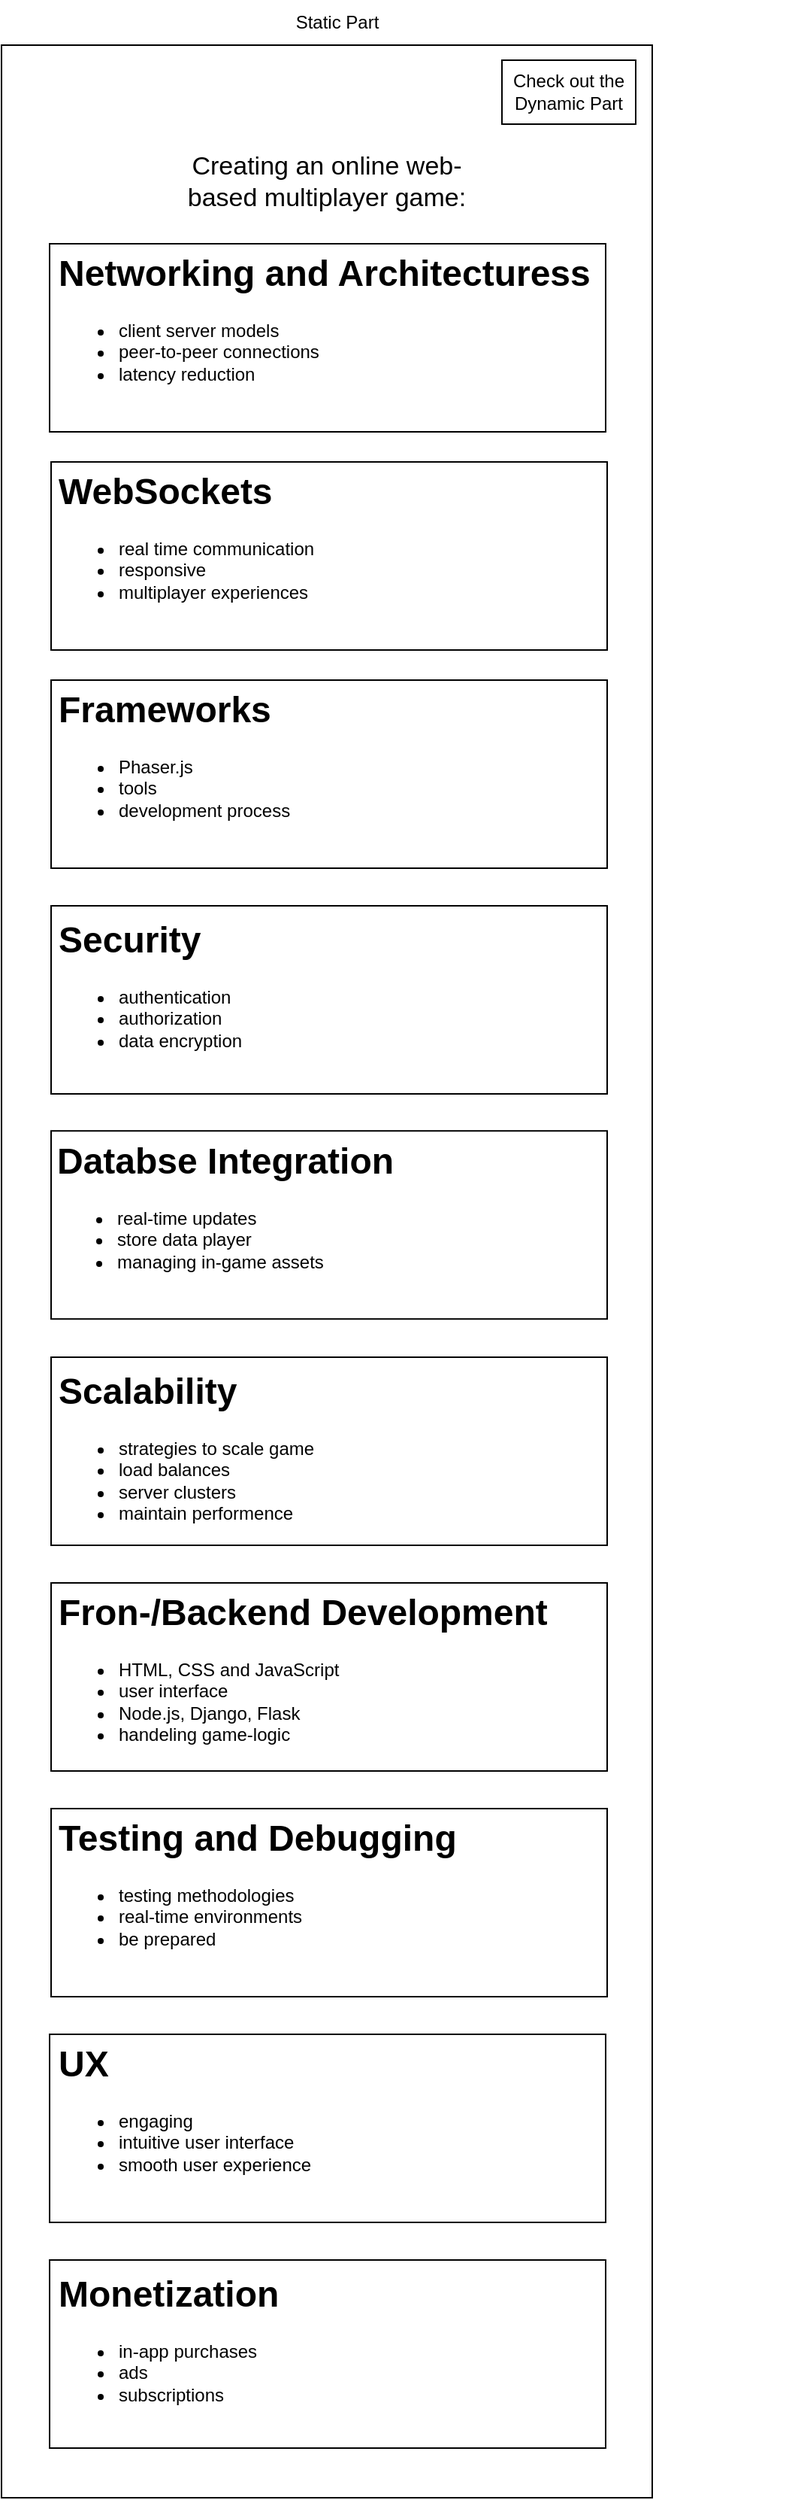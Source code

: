 <mxfile version="22.1.3" type="device">
  <diagram name="Seite-1" id="i6jGfShjnSnYsPg9KVX4">
    <mxGraphModel dx="1945" dy="2687" grid="1" gridSize="10" guides="1" tooltips="1" connect="1" arrows="1" fold="1" page="1" pageScale="1" pageWidth="827" pageHeight="1169" math="0" shadow="0">
      <root>
        <mxCell id="0" />
        <mxCell id="1" parent="0" />
        <mxCell id="f3tUCOnejnwcAm3bIY-e-2" value="" style="rounded=0;whiteSpace=wrap;html=1;" parent="1" vertex="1">
          <mxGeometry x="827" y="-710" width="433" height="1630" as="geometry" />
        </mxCell>
        <mxCell id="YxJ8RS6wdSnqhcy0QSXc-33" value="" style="rounded=0;whiteSpace=wrap;html=1;" parent="1" vertex="1">
          <mxGeometry x="859" y="-578" width="370" height="125" as="geometry" />
        </mxCell>
        <mxCell id="YxJ8RS6wdSnqhcy0QSXc-2" value="Creating an online web-based multiplayer game:" style="text;html=1;strokeColor=none;fillColor=none;align=center;verticalAlign=middle;whiteSpace=wrap;rounded=0;fontSize=17;" parent="1" vertex="1">
          <mxGeometry x="948" y="-637.5" width="191" height="37.5" as="geometry" />
        </mxCell>
        <mxCell id="YxJ8RS6wdSnqhcy0QSXc-32" value="&lt;h1&gt;Networking and Architecturess&lt;/h1&gt;&lt;div&gt;&lt;ul&gt;&lt;li&gt;client server models&lt;/li&gt;&lt;li&gt;peer-to-peer connections&amp;nbsp;&lt;/li&gt;&lt;li&gt;latency reduction&lt;/li&gt;&lt;/ul&gt;&lt;/div&gt;" style="text;html=1;strokeColor=none;fillColor=none;spacing=5;spacingTop=-20;whiteSpace=wrap;overflow=hidden;rounded=0;" parent="1" vertex="1">
          <mxGeometry x="860" y="-578" width="400" height="117.5" as="geometry" />
        </mxCell>
        <mxCell id="YxJ8RS6wdSnqhcy0QSXc-36" value="" style="rounded=0;whiteSpace=wrap;html=1;" parent="1" vertex="1">
          <mxGeometry x="860" y="-433" width="370" height="125" as="geometry" />
        </mxCell>
        <mxCell id="YxJ8RS6wdSnqhcy0QSXc-37" value="" style="rounded=0;whiteSpace=wrap;html=1;" parent="1" vertex="1">
          <mxGeometry x="860" y="-288" width="370" height="125" as="geometry" />
        </mxCell>
        <mxCell id="YxJ8RS6wdSnqhcy0QSXc-38" value="" style="rounded=0;whiteSpace=wrap;html=1;" parent="1" vertex="1">
          <mxGeometry x="860" y="-138" width="370" height="125" as="geometry" />
        </mxCell>
        <mxCell id="YxJ8RS6wdSnqhcy0QSXc-39" value="" style="rounded=0;whiteSpace=wrap;html=1;" parent="1" vertex="1">
          <mxGeometry x="860" y="11.6" width="370" height="125" as="geometry" />
        </mxCell>
        <mxCell id="YxJ8RS6wdSnqhcy0QSXc-40" value="" style="rounded=0;whiteSpace=wrap;html=1;" parent="1" vertex="1">
          <mxGeometry x="860" y="162" width="370" height="125" as="geometry" />
        </mxCell>
        <mxCell id="YxJ8RS6wdSnqhcy0QSXc-41" value="" style="rounded=0;whiteSpace=wrap;html=1;" parent="1" vertex="1">
          <mxGeometry x="860" y="312" width="370" height="125" as="geometry" />
        </mxCell>
        <mxCell id="YxJ8RS6wdSnqhcy0QSXc-42" value="" style="rounded=0;whiteSpace=wrap;html=1;" parent="1" vertex="1">
          <mxGeometry x="859" y="612" width="370" height="125" as="geometry" />
        </mxCell>
        <mxCell id="YxJ8RS6wdSnqhcy0QSXc-43" value="" style="rounded=0;whiteSpace=wrap;html=1;" parent="1" vertex="1">
          <mxGeometry x="860" y="462" width="370" height="125" as="geometry" />
        </mxCell>
        <mxCell id="YxJ8RS6wdSnqhcy0QSXc-44" value="" style="rounded=0;whiteSpace=wrap;html=1;" parent="1" vertex="1">
          <mxGeometry x="859" y="762" width="370" height="125" as="geometry" />
        </mxCell>
        <mxCell id="YxJ8RS6wdSnqhcy0QSXc-45" value="&lt;h1&gt;WebSockets&lt;/h1&gt;&lt;div&gt;&lt;ul&gt;&lt;li&gt;real time communication&lt;/li&gt;&lt;li&gt;responsive&lt;/li&gt;&lt;li&gt;multiplayer experiences&lt;/li&gt;&lt;/ul&gt;&lt;/div&gt;" style="text;html=1;strokeColor=none;fillColor=none;spacing=5;spacingTop=-20;whiteSpace=wrap;overflow=hidden;rounded=0;" parent="1" vertex="1">
          <mxGeometry x="860" y="-433" width="369" height="120" as="geometry" />
        </mxCell>
        <mxCell id="YxJ8RS6wdSnqhcy0QSXc-46" value="&lt;h1&gt;Frameworks&lt;/h1&gt;&lt;div&gt;&lt;ul&gt;&lt;li&gt;Phaser.js&lt;/li&gt;&lt;li&gt;tools&lt;/li&gt;&lt;li&gt;development process&lt;/li&gt;&lt;/ul&gt;&lt;/div&gt;" style="text;html=1;strokeColor=none;fillColor=none;spacing=5;spacingTop=-20;whiteSpace=wrap;overflow=hidden;rounded=0;" parent="1" vertex="1">
          <mxGeometry x="860" y="-288" width="190" height="120" as="geometry" />
        </mxCell>
        <mxCell id="YxJ8RS6wdSnqhcy0QSXc-47" value="&lt;h1&gt;Security&lt;/h1&gt;&lt;div&gt;&lt;ul&gt;&lt;li&gt;authentication&lt;/li&gt;&lt;li&gt;authorization&lt;/li&gt;&lt;li&gt;data encryption&lt;/li&gt;&lt;/ul&gt;&lt;/div&gt;" style="text;html=1;strokeColor=none;fillColor=none;spacing=5;spacingTop=-20;whiteSpace=wrap;overflow=hidden;rounded=0;" parent="1" vertex="1">
          <mxGeometry x="860" y="-135.5" width="190" height="120" as="geometry" />
        </mxCell>
        <mxCell id="YxJ8RS6wdSnqhcy0QSXc-48" value="&lt;h1&gt;Databse Integration&lt;/h1&gt;&lt;div&gt;&lt;ul&gt;&lt;li&gt;real-time updates&lt;/li&gt;&lt;li&gt;store data player&lt;/li&gt;&lt;li&gt;managing in-game assets&lt;/li&gt;&lt;/ul&gt;&lt;/div&gt;" style="text;html=1;strokeColor=none;fillColor=none;spacing=5;spacingTop=-20;whiteSpace=wrap;overflow=hidden;rounded=0;" parent="1" vertex="1">
          <mxGeometry x="859" y="11.6" width="330" height="120" as="geometry" />
        </mxCell>
        <mxCell id="YxJ8RS6wdSnqhcy0QSXc-49" value="&lt;h1&gt;Scalability&lt;/h1&gt;&lt;div&gt;&lt;ul&gt;&lt;li&gt;strategies to scale game&lt;/li&gt;&lt;li&gt;load balances&lt;/li&gt;&lt;li&gt;server clusters&lt;/li&gt;&lt;li&gt;maintain performence&lt;/li&gt;&lt;/ul&gt;&lt;/div&gt;" style="text;html=1;strokeColor=none;fillColor=none;spacing=5;spacingTop=-20;whiteSpace=wrap;overflow=hidden;rounded=0;" parent="1" vertex="1">
          <mxGeometry x="860" y="164.5" width="190" height="120" as="geometry" />
        </mxCell>
        <mxCell id="YxJ8RS6wdSnqhcy0QSXc-50" value="&lt;h1&gt;Fron-/Backend Development&lt;/h1&gt;&lt;div&gt;&lt;ul&gt;&lt;li&gt;HTML, CSS and JavaScript&lt;/li&gt;&lt;li&gt;user interface&lt;/li&gt;&lt;li&gt;Node.js, Django, Flask&lt;/li&gt;&lt;li&gt;handeling game-logic&lt;/li&gt;&lt;/ul&gt;&lt;/div&gt;" style="text;html=1;strokeColor=none;fillColor=none;spacing=5;spacingTop=-20;whiteSpace=wrap;overflow=hidden;rounded=0;" parent="1" vertex="1">
          <mxGeometry x="860" y="312" width="490" height="110" as="geometry" />
        </mxCell>
        <mxCell id="YxJ8RS6wdSnqhcy0QSXc-51" value="&lt;h1&gt;Testing and Debugging&lt;/h1&gt;&lt;div&gt;&lt;ul&gt;&lt;li&gt;&lt;span style=&quot;background-color: initial;&quot;&gt;testing methodologies&lt;/span&gt;&lt;br&gt;&lt;/li&gt;&lt;li&gt;&lt;span style=&quot;background-color: initial;&quot;&gt;real-time environments&lt;/span&gt;&lt;/li&gt;&lt;li&gt;be prepared&lt;/li&gt;&lt;/ul&gt;&lt;/div&gt;" style="text;html=1;strokeColor=none;fillColor=none;spacing=5;spacingTop=-20;whiteSpace=wrap;overflow=hidden;rounded=0;" parent="1" vertex="1">
          <mxGeometry x="860" y="462" width="380" height="120" as="geometry" />
        </mxCell>
        <mxCell id="YxJ8RS6wdSnqhcy0QSXc-53" value="&lt;h1&gt;UX&lt;/h1&gt;&lt;div&gt;&lt;ul&gt;&lt;li&gt;engaging&lt;/li&gt;&lt;li&gt;intuitive user interface&lt;/li&gt;&lt;li&gt;smooth user experience&lt;/li&gt;&lt;/ul&gt;&lt;/div&gt;" style="text;html=1;strokeColor=none;fillColor=none;spacing=5;spacingTop=-20;whiteSpace=wrap;overflow=hidden;rounded=0;" parent="1" vertex="1">
          <mxGeometry x="860" y="612" width="190" height="120" as="geometry" />
        </mxCell>
        <mxCell id="YxJ8RS6wdSnqhcy0QSXc-54" value="&lt;h1&gt;Monetization&lt;/h1&gt;&lt;div&gt;&lt;ul&gt;&lt;li&gt;in-app purchases&lt;/li&gt;&lt;li&gt;ads&lt;/li&gt;&lt;li&gt;subscriptions&lt;/li&gt;&lt;/ul&gt;&lt;/div&gt;" style="text;html=1;strokeColor=none;fillColor=none;spacing=5;spacingTop=-20;whiteSpace=wrap;overflow=hidden;rounded=0;" parent="1" vertex="1">
          <mxGeometry x="860" y="764.5" width="190" height="120" as="geometry" />
        </mxCell>
        <mxCell id="f3tUCOnejnwcAm3bIY-e-3" value="Static Part" style="text;html=1;align=center;verticalAlign=middle;resizable=0;points=[];autosize=1;strokeColor=none;fillColor=none;" parent="1" vertex="1">
          <mxGeometry x="1010" y="-740" width="80" height="30" as="geometry" />
        </mxCell>
        <mxCell id="f3tUCOnejnwcAm3bIY-e-4" value="Check out the Dynamic Part" style="rounded=0;whiteSpace=wrap;html=1;" parent="1" vertex="1">
          <mxGeometry x="1160" y="-700" width="89" height="42.5" as="geometry" />
        </mxCell>
      </root>
    </mxGraphModel>
  </diagram>
</mxfile>
